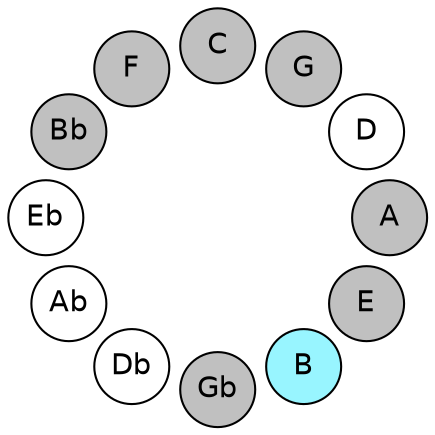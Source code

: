 
graph {

layout = circo;
mindist = .1

node [shape = circle, fontname = Helvetica, margin = 0, style = filled]
edge [style=invis]

subgraph 1 {
	E -- B -- Gb -- Db -- Ab -- Eb -- Bb -- F -- C -- G -- D -- A -- E
}

E [fillcolor = gray];
B [fillcolor = cadetblue1];
Gb [fillcolor = gray];
Db [fillcolor = white];
Ab [fillcolor = white];
Eb [fillcolor = white];
Bb [fillcolor = gray];
F [fillcolor = gray];
C [fillcolor = gray];
G [fillcolor = gray];
D [fillcolor = white];
A [fillcolor = gray];
}
